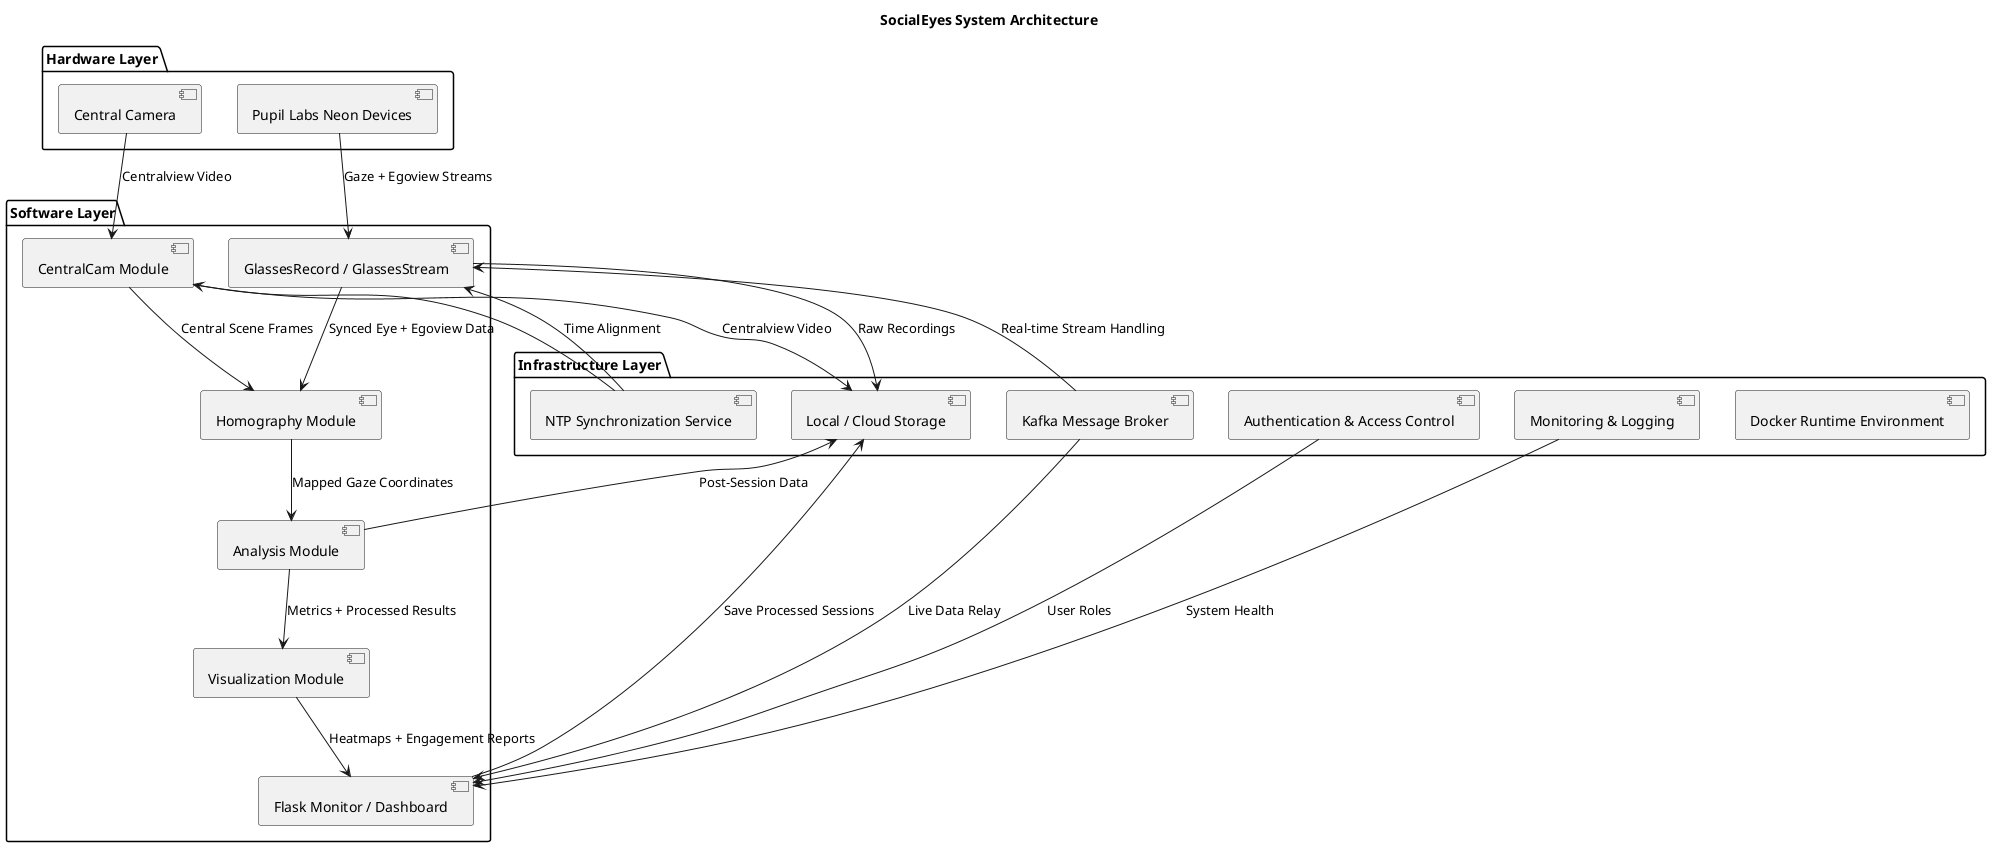 @startuml
title SocialEyes System Architecture

' ======= LAYERS =======
package "Hardware Layer" {
  [Pupil Labs Neon Devices] as Neon
  [Central Camera] as CentralCam
}

package "Software Layer" {
  [GlassesRecord / GlassesStream] as Record
  [CentralCam Module] as CamMod
  [Homography Module] as Homography
  [Analysis Module] as Analysis
  [Visualization Module] as Visualization
  [Flask Monitor / Dashboard] as Dashboard
}

package "Infrastructure Layer" {
  [NTP Synchronization Service] as NTP
  [Kafka Message Broker] as Kafka
  [Local / Cloud Storage] as Storage
  [Authentication & Access Control] as Auth
  [Monitoring & Logging] as Monitor
  [Docker Runtime Environment] as Docker
}

' ======= DATA FLOWS =======
Neon --> Record : Gaze + Egoview Streams
CentralCam --> CamMod : Centralview Video
Record --> Homography : Synced Eye + Egoview Data
CamMod --> Homography : Central Scene Frames
Homography --> Analysis : Mapped Gaze Coordinates
Analysis --> Visualization : Metrics + Processed Results
Visualization --> Dashboard : Heatmaps + Engagement Reports
Dashboard --> Storage : Save Processed Sessions
Analysis --> Storage : Post-Session Data
Record --> Storage : Raw Recordings
CamMod --> Storage : Centralview Video

' ======= INFRASTRUCTURE LINKS =======
NTP --> Record : Time Alignment
NTP --> CamMod
Kafka --> Record : Real-time Stream Handling
Kafka --> Dashboard : Live Data Relay
Auth --> Dashboard : User Roles
Monitor --> Dashboard : System Health
Docker -[hidden]-> Dashboard
@enduml